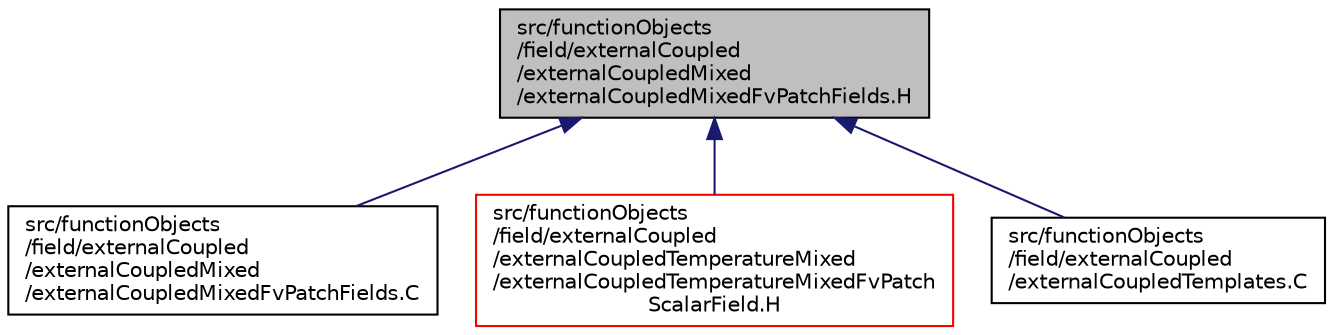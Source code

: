 digraph "src/functionObjects/field/externalCoupled/externalCoupledMixed/externalCoupledMixedFvPatchFields.H"
{
  bgcolor="transparent";
  edge [fontname="Helvetica",fontsize="10",labelfontname="Helvetica",labelfontsize="10"];
  node [fontname="Helvetica",fontsize="10",shape=record];
  Node1 [label="src/functionObjects\l/field/externalCoupled\l/externalCoupledMixed\l/externalCoupledMixedFvPatchFields.H",height=0.2,width=0.4,color="black", fillcolor="grey75", style="filled" fontcolor="black"];
  Node1 -> Node2 [dir="back",color="midnightblue",fontsize="10",style="solid",fontname="Helvetica"];
  Node2 [label="src/functionObjects\l/field/externalCoupled\l/externalCoupledMixed\l/externalCoupledMixedFvPatchFields.C",height=0.2,width=0.4,color="black",URL="$externalCoupledMixedFvPatchFields_8C.html"];
  Node1 -> Node3 [dir="back",color="midnightblue",fontsize="10",style="solid",fontname="Helvetica"];
  Node3 [label="src/functionObjects\l/field/externalCoupled\l/externalCoupledTemperatureMixed\l/externalCoupledTemperatureMixedFvPatch\lScalarField.H",height=0.2,width=0.4,color="red",URL="$externalCoupledTemperatureMixedFvPatchScalarField_8H.html"];
  Node1 -> Node4 [dir="back",color="midnightblue",fontsize="10",style="solid",fontname="Helvetica"];
  Node4 [label="src/functionObjects\l/field/externalCoupled\l/externalCoupledTemplates.C",height=0.2,width=0.4,color="black",URL="$externalCoupledTemplates_8C.html"];
}
